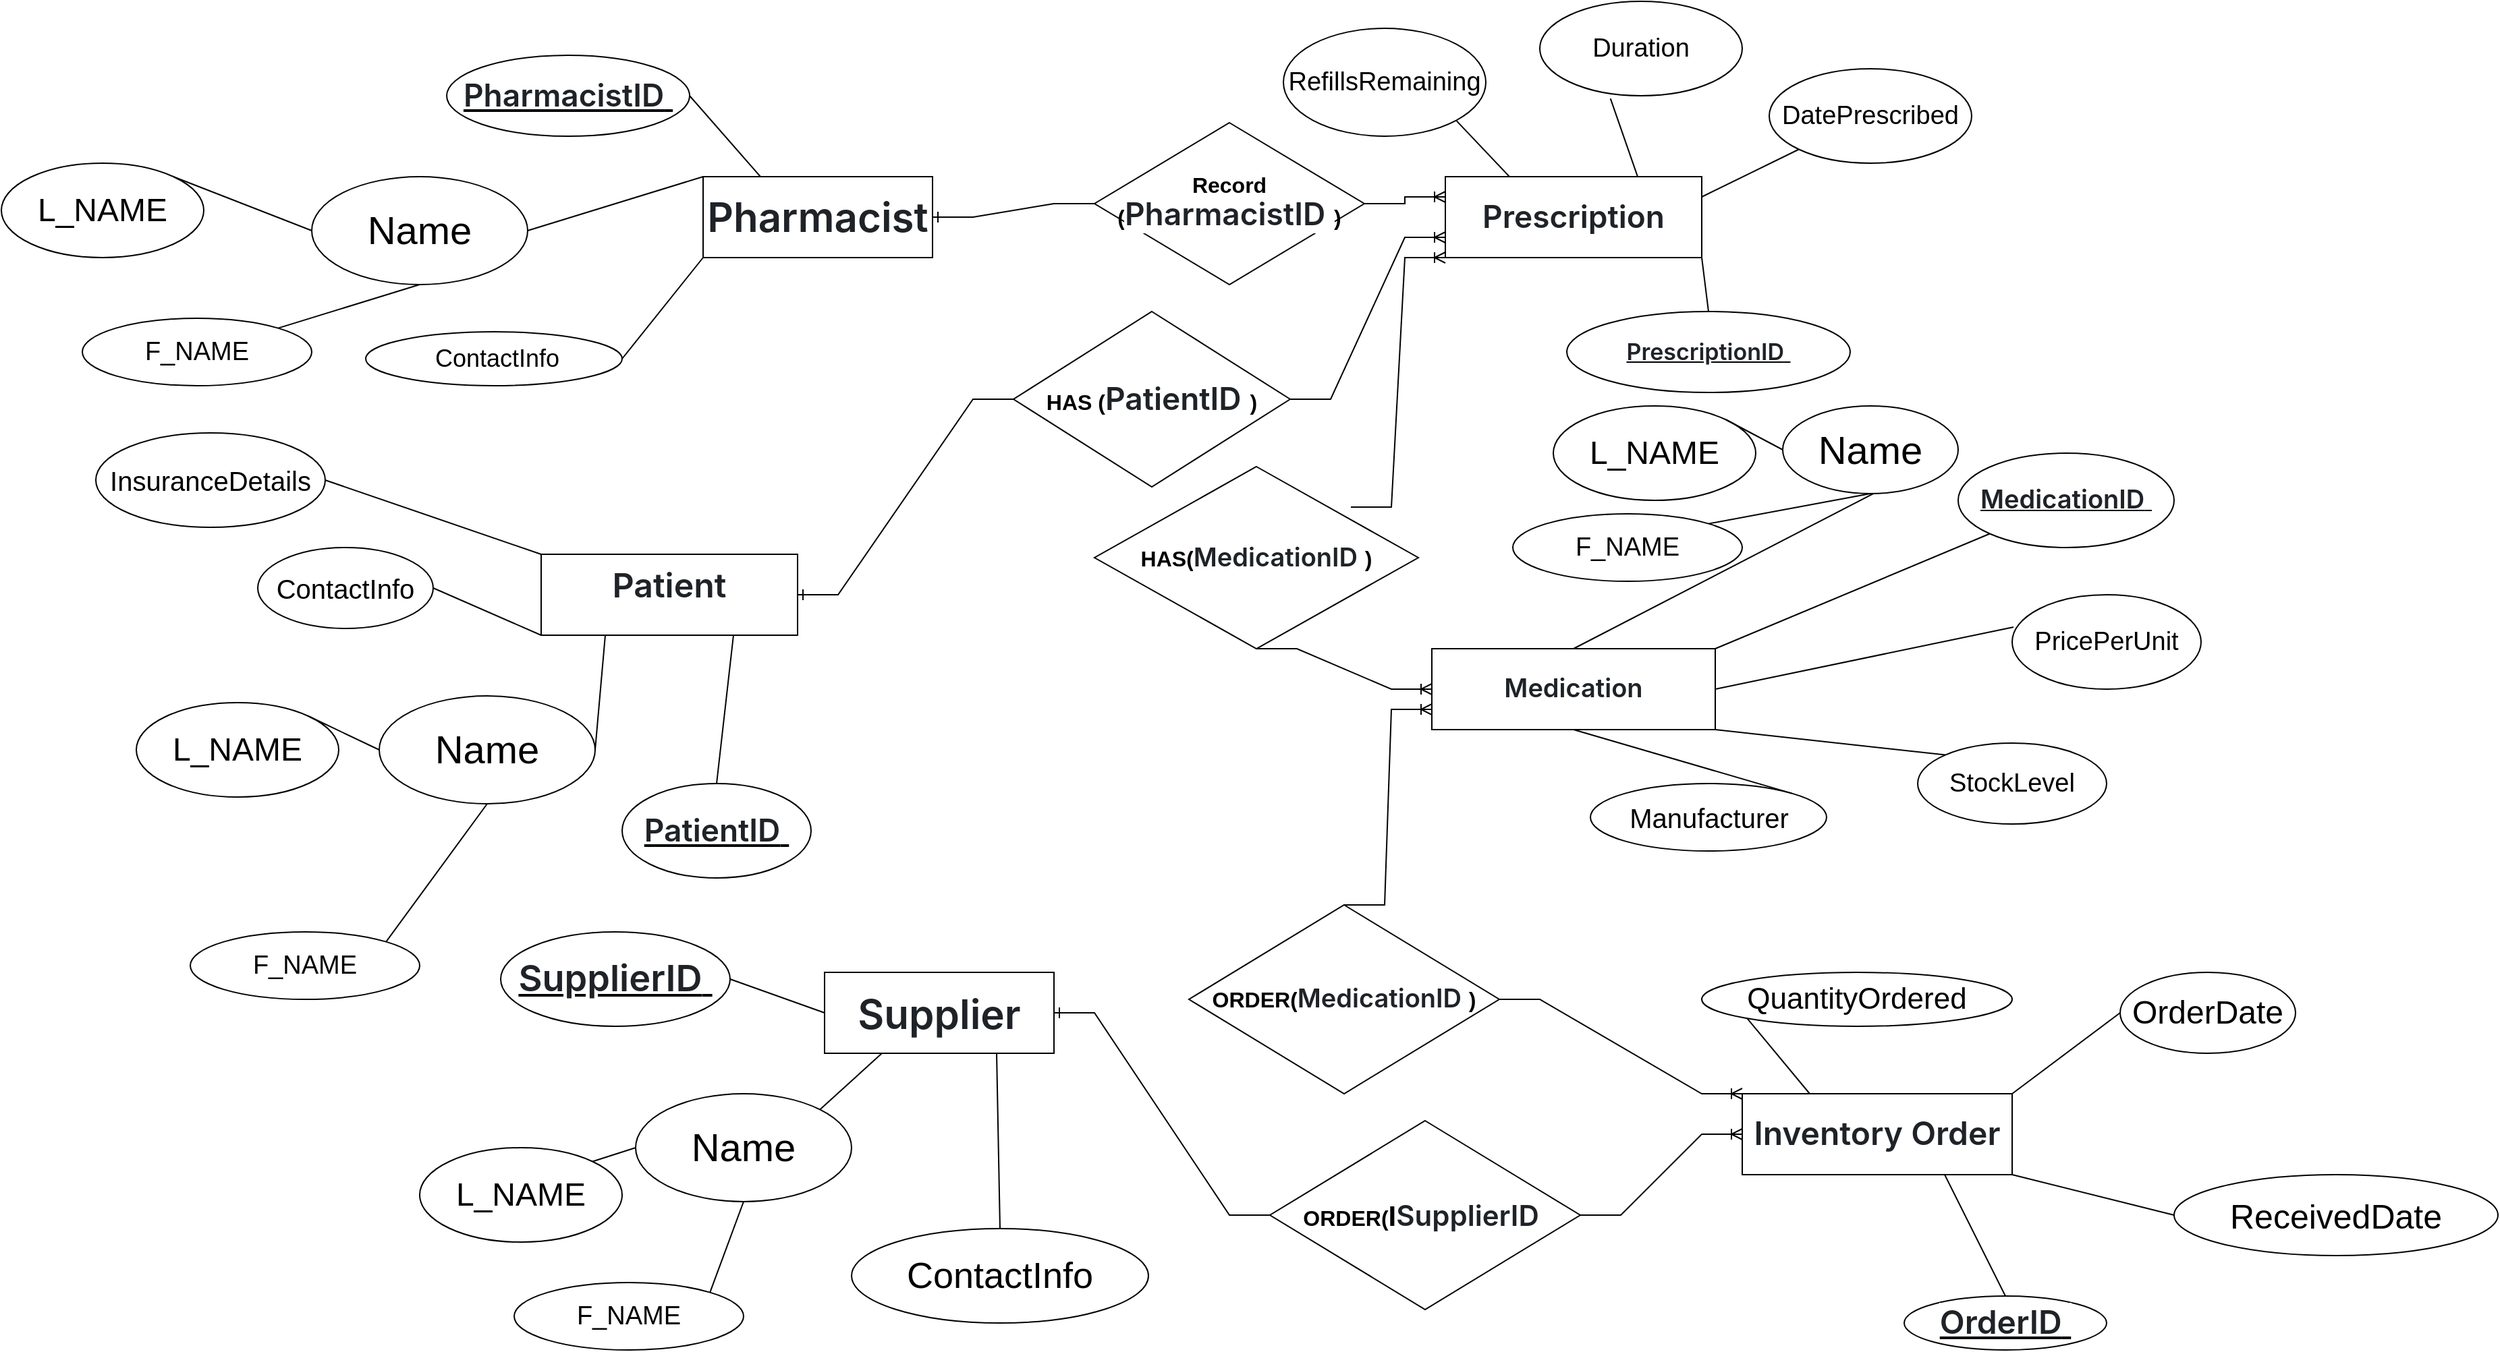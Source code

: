 <mxfile version="24.3.1" type="device">
  <diagram name="Page-1" id="aWn13E6g_DDnTC5fJ1gc">
    <mxGraphModel dx="3259" dy="2260" grid="1" gridSize="10" guides="1" tooltips="1" connect="1" arrows="1" fold="1" page="1" pageScale="1" pageWidth="850" pageHeight="1100" math="0" shadow="0">
      <root>
        <mxCell id="0" />
        <mxCell id="1" parent="0" />
        <mxCell id="E8rKskPZGD8GV1xpa8sR-4" value="&lt;span style=&quot;box-sizing: border-box; font-weight: var(--base-text-weight-semibold, 600); color: rgb(31, 35, 40); font-family: -apple-system, BlinkMacSystemFont, &amp;quot;Segoe UI&amp;quot;, &amp;quot;Noto Sans&amp;quot;, Helvetica, Arial, sans-serif, &amp;quot;Apple Color Emoji&amp;quot;, &amp;quot;Segoe UI Emoji&amp;quot;; font-size: 23px; text-align: left; background-color: rgb(255, 255, 255);&quot;&gt;PharmacistID&lt;/span&gt;&lt;span style=&quot;color: rgb(31, 35, 40); font-family: -apple-system, BlinkMacSystemFont, &amp;quot;Segoe UI&amp;quot;, &amp;quot;Noto Sans&amp;quot;, Helvetica, Arial, sans-serif, &amp;quot;Apple Color Emoji&amp;quot;, &amp;quot;Segoe UI Emoji&amp;quot;; font-size: 23px; text-align: left; background-color: rgb(255, 255, 255);&quot;&gt;&amp;nbsp;&lt;/span&gt;" style="ellipse;whiteSpace=wrap;html=1;align=center;fontStyle=4;fontSize=23;" vertex="1" parent="1">
          <mxGeometry x="-140" y="30" width="180" height="60" as="geometry" />
        </mxCell>
        <mxCell id="E8rKskPZGD8GV1xpa8sR-5" value="&lt;span style=&quot;box-sizing: border-box; font-weight: var(--base-text-weight-semibold, 600); color: rgb(31, 35, 40); font-family: -apple-system, BlinkMacSystemFont, &amp;quot;Segoe UI&amp;quot;, &amp;quot;Noto Sans&amp;quot;, Helvetica, Arial, sans-serif, &amp;quot;Apple Color Emoji&amp;quot;, &amp;quot;Segoe UI Emoji&amp;quot;; text-align: left; background-color: rgb(255, 255, 255); font-size: 30px;&quot;&gt;&lt;font style=&quot;font-size: 30px;&quot;&gt;Pharmacist&lt;/font&gt;&lt;/span&gt;" style="whiteSpace=wrap;html=1;align=center;fontSize=30;" vertex="1" parent="1">
          <mxGeometry x="50" y="120" width="170" height="60" as="geometry" />
        </mxCell>
        <mxCell id="E8rKskPZGD8GV1xpa8sR-7" value=" ContactInfo" style="ellipse;whiteSpace=wrap;align=center;fontSize=18;" vertex="1" parent="1">
          <mxGeometry x="-200" y="235" width="190" height="40" as="geometry" />
        </mxCell>
        <mxCell id="E8rKskPZGD8GV1xpa8sR-8" value="" style="endArrow=none;html=1;rounded=0;exitX=1;exitY=0.5;exitDx=0;exitDy=0;entryX=0;entryY=1;entryDx=0;entryDy=0;" edge="1" parent="1" source="E8rKskPZGD8GV1xpa8sR-7" target="E8rKskPZGD8GV1xpa8sR-5">
          <mxGeometry relative="1" as="geometry">
            <mxPoint x="50" y="280" as="sourcePoint" />
            <mxPoint x="210" y="280" as="targetPoint" />
          </mxGeometry>
        </mxCell>
        <mxCell id="E8rKskPZGD8GV1xpa8sR-9" value="" style="endArrow=none;html=1;rounded=0;exitX=1;exitY=0.5;exitDx=0;exitDy=0;entryX=0;entryY=0;entryDx=0;entryDy=0;" edge="1" parent="1" source="E8rKskPZGD8GV1xpa8sR-65" target="E8rKskPZGD8GV1xpa8sR-5">
          <mxGeometry relative="1" as="geometry">
            <mxPoint x="90" y="160.0" as="sourcePoint" />
            <mxPoint x="210" y="280" as="targetPoint" />
          </mxGeometry>
        </mxCell>
        <mxCell id="E8rKskPZGD8GV1xpa8sR-10" value="" style="endArrow=none;html=1;rounded=0;exitX=1;exitY=0.5;exitDx=0;exitDy=0;entryX=0.25;entryY=0;entryDx=0;entryDy=0;" edge="1" parent="1" source="E8rKskPZGD8GV1xpa8sR-4" target="E8rKskPZGD8GV1xpa8sR-5">
          <mxGeometry relative="1" as="geometry">
            <mxPoint x="50" y="280" as="sourcePoint" />
            <mxPoint x="210" y="280" as="targetPoint" />
          </mxGeometry>
        </mxCell>
        <mxCell id="E8rKskPZGD8GV1xpa8sR-11" value="&lt;p style=&quot;box-sizing: border-box; margin-top: 16px; margin-bottom: 16px; color: rgb(31, 35, 40); font-family: -apple-system, BlinkMacSystemFont, &amp;quot;Segoe UI&amp;quot;, &amp;quot;Noto Sans&amp;quot;, Helvetica, Arial, sans-serif, &amp;quot;Apple Color Emoji&amp;quot;, &amp;quot;Segoe UI Emoji&amp;quot;; text-align: left; background-color: rgb(255, 255, 255);&quot; dir=&quot;auto&quot;&gt;&lt;span style=&quot;box-sizing: border-box; font-weight: var(--base-text-weight-semibold, 600);&quot;&gt;&lt;font style=&quot;font-size: 25px;&quot;&gt;Patient&lt;/font&gt;&lt;/span&gt;&lt;/p&gt;&lt;div&gt;&lt;span style=&quot;box-sizing: border-box; font-weight: var(--base-text-weight-semibold, 600);&quot;&gt;&lt;br&gt;&lt;/span&gt;&lt;/div&gt;&lt;ul style=&quot;box-sizing: border-box; padding-left: 2em; margin-top: 0px; margin-bottom: 0px; color: rgb(31, 35, 40); font-family: -apple-system, BlinkMacSystemFont, &amp;quot;Segoe UI&amp;quot;, &amp;quot;Noto Sans&amp;quot;, Helvetica, Arial, sans-serif, &amp;quot;Apple Color Emoji&amp;quot;, &amp;quot;Segoe UI Emoji&amp;quot;; font-size: 16px; text-align: left; background-color: rgb(255, 255, 255);&quot; dir=&quot;auto&quot;&gt;&lt;/ul&gt;" style="whiteSpace=wrap;html=1;align=center;" vertex="1" parent="1">
          <mxGeometry x="-70" y="400" width="190" height="60" as="geometry" />
        </mxCell>
        <mxCell id="E8rKskPZGD8GV1xpa8sR-12" value="&lt;span style=&quot;box-sizing: border-box; font-weight: var(--base-text-weight-semibold, 600); color: rgb(31, 35, 40); font-family: -apple-system, BlinkMacSystemFont, &amp;quot;Segoe UI&amp;quot;, &amp;quot;Noto Sans&amp;quot;, Helvetica, Arial, sans-serif, &amp;quot;Apple Color Emoji&amp;quot;, &amp;quot;Segoe UI Emoji&amp;quot;; font-size: 23px; text-align: left; background-color: rgb(255, 255, 255);&quot;&gt;PatientID&lt;/span&gt;&lt;span style=&quot;color: rgb(31, 35, 40); font-family: -apple-system, BlinkMacSystemFont, &amp;quot;Segoe UI&amp;quot;, &amp;quot;Noto Sans&amp;quot;, Helvetica, Arial, sans-serif, &amp;quot;Apple Color Emoji&amp;quot;, &amp;quot;Segoe UI Emoji&amp;quot;; font-size: 23px; text-align: left; background-color: rgb(255, 255, 255);&quot;&gt;&amp;nbsp;&lt;/span&gt;" style="ellipse;whiteSpace=wrap;html=1;align=center;fontStyle=4;fontSize=23;" vertex="1" parent="1">
          <mxGeometry x="-10" y="570" width="140" height="70" as="geometry" />
        </mxCell>
        <mxCell id="E8rKskPZGD8GV1xpa8sR-14" value="ContactInfo" style="ellipse;whiteSpace=wrap;align=center;fontSize=20;" vertex="1" parent="1">
          <mxGeometry x="-280" y="395" width="130" height="60" as="geometry" />
        </mxCell>
        <mxCell id="E8rKskPZGD8GV1xpa8sR-15" value="InsuranceDetails" style="ellipse;whiteSpace=wrap;align=center;fontSize=20;" vertex="1" parent="1">
          <mxGeometry x="-400" y="310" width="170" height="70" as="geometry" />
        </mxCell>
        <mxCell id="E8rKskPZGD8GV1xpa8sR-16" value="" style="endArrow=none;html=1;rounded=0;exitX=1;exitY=0.5;exitDx=0;exitDy=0;entryX=0;entryY=0;entryDx=0;entryDy=0;" edge="1" parent="1" source="E8rKskPZGD8GV1xpa8sR-15" target="E8rKskPZGD8GV1xpa8sR-11">
          <mxGeometry relative="1" as="geometry">
            <mxPoint x="160" y="290" as="sourcePoint" />
            <mxPoint x="320" y="290" as="targetPoint" />
          </mxGeometry>
        </mxCell>
        <mxCell id="E8rKskPZGD8GV1xpa8sR-17" value="" style="endArrow=none;html=1;rounded=0;exitX=1;exitY=0.5;exitDx=0;exitDy=0;entryX=0;entryY=1;entryDx=0;entryDy=0;" edge="1" parent="1" source="E8rKskPZGD8GV1xpa8sR-14" target="E8rKskPZGD8GV1xpa8sR-11">
          <mxGeometry relative="1" as="geometry">
            <mxPoint x="50" y="260" as="sourcePoint" />
            <mxPoint x="210" y="260" as="targetPoint" />
          </mxGeometry>
        </mxCell>
        <mxCell id="E8rKskPZGD8GV1xpa8sR-18" value="" style="endArrow=none;html=1;rounded=0;exitX=1;exitY=0.5;exitDx=0;exitDy=0;entryX=0.25;entryY=1;entryDx=0;entryDy=0;" edge="1" parent="1" source="E8rKskPZGD8GV1xpa8sR-60" target="E8rKskPZGD8GV1xpa8sR-11">
          <mxGeometry relative="1" as="geometry">
            <mxPoint x="65.005" y="480.508" as="sourcePoint" />
            <mxPoint x="210" y="260" as="targetPoint" />
          </mxGeometry>
        </mxCell>
        <mxCell id="E8rKskPZGD8GV1xpa8sR-19" value="" style="endArrow=none;html=1;rounded=0;entryX=0.5;entryY=0;entryDx=0;entryDy=0;exitX=0.75;exitY=1;exitDx=0;exitDy=0;" edge="1" parent="1" source="E8rKskPZGD8GV1xpa8sR-11" target="E8rKskPZGD8GV1xpa8sR-12">
          <mxGeometry relative="1" as="geometry">
            <mxPoint x="50" y="260" as="sourcePoint" />
            <mxPoint x="210" y="260" as="targetPoint" />
          </mxGeometry>
        </mxCell>
        <mxCell id="E8rKskPZGD8GV1xpa8sR-20" value="&lt;span style=&quot;box-sizing: border-box; font-weight: var(--base-text-weight-semibold, 600); color: rgb(31, 35, 40); font-family: -apple-system, BlinkMacSystemFont, &amp;quot;Segoe UI&amp;quot;, &amp;quot;Noto Sans&amp;quot;, Helvetica, Arial, sans-serif, &amp;quot;Apple Color Emoji&amp;quot;, &amp;quot;Segoe UI Emoji&amp;quot;; font-size: 23px; text-align: left; background-color: rgb(255, 255, 255);&quot;&gt;Prescription&lt;/span&gt;" style="whiteSpace=wrap;html=1;align=center;" vertex="1" parent="1">
          <mxGeometry x="600" y="120" width="190" height="60" as="geometry" />
        </mxCell>
        <mxCell id="E8rKskPZGD8GV1xpa8sR-21" value="&lt;span style=&quot;box-sizing: border-box; font-weight: var(--base-text-weight-semibold, 600); color: rgb(31, 35, 40); font-family: -apple-system, BlinkMacSystemFont, &amp;quot;Segoe UI&amp;quot;, &amp;quot;Noto Sans&amp;quot;, Helvetica, Arial, sans-serif, &amp;quot;Apple Color Emoji&amp;quot;, &amp;quot;Segoe UI Emoji&amp;quot;; font-size: 17px; text-align: left; background-color: rgb(255, 255, 255);&quot;&gt;PrescriptionID&lt;/span&gt;&lt;span style=&quot;color: rgb(31, 35, 40); font-family: -apple-system, BlinkMacSystemFont, &amp;quot;Segoe UI&amp;quot;, &amp;quot;Noto Sans&amp;quot;, Helvetica, Arial, sans-serif, &amp;quot;Apple Color Emoji&amp;quot;, &amp;quot;Segoe UI Emoji&amp;quot;; font-size: 17px; text-align: left; background-color: rgb(255, 255, 255);&quot;&gt;&amp;nbsp;&lt;/span&gt;" style="ellipse;whiteSpace=wrap;html=1;align=center;fontStyle=4;fontSize=17;" vertex="1" parent="1">
          <mxGeometry x="690" y="220" width="210" height="60" as="geometry" />
        </mxCell>
        <mxCell id="E8rKskPZGD8GV1xpa8sR-22" value="DatePrescribed" style="ellipse;whiteSpace=wrap;align=center;fontSize=19;" vertex="1" parent="1">
          <mxGeometry x="840" y="40" width="150" height="70" as="geometry" />
        </mxCell>
        <mxCell id="E8rKskPZGD8GV1xpa8sR-23" value="RefillsRemaining" style="ellipse;whiteSpace=wrap;align=center;fontSize=19;" vertex="1" parent="1">
          <mxGeometry x="480" y="10" width="150" height="80" as="geometry" />
        </mxCell>
        <mxCell id="E8rKskPZGD8GV1xpa8sR-24" value="Duration" style="ellipse;whiteSpace=wrap;align=center;fontSize=19;" vertex="1" parent="1">
          <mxGeometry x="670" y="-10" width="150" height="70" as="geometry" />
        </mxCell>
        <mxCell id="E8rKskPZGD8GV1xpa8sR-25" value="" style="endArrow=none;html=1;rounded=0;exitX=1;exitY=1;exitDx=0;exitDy=0;entryX=0.25;entryY=0;entryDx=0;entryDy=0;" edge="1" parent="1" source="E8rKskPZGD8GV1xpa8sR-23" target="E8rKskPZGD8GV1xpa8sR-20">
          <mxGeometry relative="1" as="geometry">
            <mxPoint x="480" y="230" as="sourcePoint" />
            <mxPoint x="608" y="120" as="targetPoint" />
          </mxGeometry>
        </mxCell>
        <mxCell id="E8rKskPZGD8GV1xpa8sR-26" value="" style="endArrow=none;html=1;rounded=0;exitX=0.349;exitY=1.029;exitDx=0;exitDy=0;exitPerimeter=0;entryX=0.75;entryY=0;entryDx=0;entryDy=0;" edge="1" parent="1" source="E8rKskPZGD8GV1xpa8sR-24" target="E8rKskPZGD8GV1xpa8sR-20">
          <mxGeometry relative="1" as="geometry">
            <mxPoint x="500" y="200" as="sourcePoint" />
            <mxPoint x="660" y="200" as="targetPoint" />
          </mxGeometry>
        </mxCell>
        <mxCell id="E8rKskPZGD8GV1xpa8sR-27" value="" style="endArrow=none;html=1;rounded=0;entryX=0;entryY=1;entryDx=0;entryDy=0;exitX=1;exitY=0.25;exitDx=0;exitDy=0;" edge="1" parent="1" source="E8rKskPZGD8GV1xpa8sR-20" target="E8rKskPZGD8GV1xpa8sR-22">
          <mxGeometry relative="1" as="geometry">
            <mxPoint x="500" y="200" as="sourcePoint" />
            <mxPoint x="660" y="200" as="targetPoint" />
          </mxGeometry>
        </mxCell>
        <mxCell id="E8rKskPZGD8GV1xpa8sR-28" value="" style="endArrow=none;html=1;rounded=0;entryX=0.5;entryY=0;entryDx=0;entryDy=0;exitX=1;exitY=1;exitDx=0;exitDy=0;" edge="1" parent="1" source="E8rKskPZGD8GV1xpa8sR-20" target="E8rKskPZGD8GV1xpa8sR-21">
          <mxGeometry relative="1" as="geometry">
            <mxPoint x="500" y="200" as="sourcePoint" />
            <mxPoint x="660" y="200" as="targetPoint" />
          </mxGeometry>
        </mxCell>
        <mxCell id="E8rKskPZGD8GV1xpa8sR-29" value="&lt;p style=&quot;box-sizing: border-box; margin-top: 16px; margin-bottom: 16px; color: rgb(31, 35, 40); font-family: -apple-system, BlinkMacSystemFont, &amp;quot;Segoe UI&amp;quot;, &amp;quot;Noto Sans&amp;quot;, Helvetica, Arial, sans-serif, &amp;quot;Apple Color Emoji&amp;quot;, &amp;quot;Segoe UI Emoji&amp;quot;; text-align: left; background-color: rgb(255, 255, 255);&quot; dir=&quot;auto&quot;&gt;&lt;span style=&quot;box-sizing: border-box; font-weight: var(--base-text-weight-semibold, 600);&quot;&gt;&lt;font style=&quot;font-size: 19px;&quot;&gt;Medication&lt;/font&gt;&lt;/span&gt;&lt;/p&gt;&lt;ul style=&quot;box-sizing: border-box; padding-left: 2em; margin-top: 0px; margin-bottom: 0px; color: rgb(31, 35, 40); font-family: -apple-system, BlinkMacSystemFont, &amp;quot;Segoe UI&amp;quot;, &amp;quot;Noto Sans&amp;quot;, Helvetica, Arial, sans-serif, &amp;quot;Apple Color Emoji&amp;quot;, &amp;quot;Segoe UI Emoji&amp;quot;; font-size: 16px; text-align: left; background-color: rgb(255, 255, 255);&quot; dir=&quot;auto&quot;&gt;&lt;/ul&gt;" style="whiteSpace=wrap;html=1;align=center;" vertex="1" parent="1">
          <mxGeometry x="590" y="470" width="210" height="60" as="geometry" />
        </mxCell>
        <mxCell id="E8rKskPZGD8GV1xpa8sR-30" value="&lt;span style=&quot;box-sizing: border-box; font-weight: var(--base-text-weight-semibold, 600); color: rgb(31, 35, 40); font-family: -apple-system, BlinkMacSystemFont, &amp;quot;Segoe UI&amp;quot;, &amp;quot;Noto Sans&amp;quot;, Helvetica, Arial, sans-serif, &amp;quot;Apple Color Emoji&amp;quot;, &amp;quot;Segoe UI Emoji&amp;quot;; font-size: 19px; text-align: left; background-color: rgb(255, 255, 255);&quot;&gt;MedicationID&lt;/span&gt;&lt;span style=&quot;color: rgb(31, 35, 40); font-family: -apple-system, BlinkMacSystemFont, &amp;quot;Segoe UI&amp;quot;, &amp;quot;Noto Sans&amp;quot;, Helvetica, Arial, sans-serif, &amp;quot;Apple Color Emoji&amp;quot;, &amp;quot;Segoe UI Emoji&amp;quot;; font-size: 19px; text-align: left; background-color: rgb(255, 255, 255);&quot;&gt;&amp;nbsp;&lt;/span&gt;" style="ellipse;whiteSpace=wrap;html=1;align=center;fontStyle=4;fontSize=19;" vertex="1" parent="1">
          <mxGeometry x="980" y="325" width="160" height="70" as="geometry" />
        </mxCell>
        <mxCell id="E8rKskPZGD8GV1xpa8sR-31" value="StockLevel" style="ellipse;whiteSpace=wrap;align=center;fontSize=19;" vertex="1" parent="1">
          <mxGeometry x="950" y="540" width="140" height="60" as="geometry" />
        </mxCell>
        <mxCell id="E8rKskPZGD8GV1xpa8sR-32" value="PricePerUnit" style="ellipse;whiteSpace=wrap;align=center;fontSize=19;" vertex="1" parent="1">
          <mxGeometry x="1020" y="430" width="140" height="70" as="geometry" />
        </mxCell>
        <mxCell id="E8rKskPZGD8GV1xpa8sR-33" value="Manufacturer" style="ellipse;whiteSpace=wrap;align=center;fontSize=20;" vertex="1" parent="1">
          <mxGeometry x="707.5" y="570" width="175" height="50" as="geometry" />
        </mxCell>
        <mxCell id="E8rKskPZGD8GV1xpa8sR-35" value="" style="endArrow=none;html=1;rounded=0;entryX=1;entryY=0.5;entryDx=0;entryDy=0;exitX=0.5;exitY=0;exitDx=0;exitDy=0;" edge="1" parent="1" source="E8rKskPZGD8GV1xpa8sR-29" target="E8rKskPZGD8GV1xpa8sR-70">
          <mxGeometry relative="1" as="geometry">
            <mxPoint x="650" y="400" as="sourcePoint" />
            <mxPoint x="870" y="380" as="targetPoint" />
          </mxGeometry>
        </mxCell>
        <mxCell id="E8rKskPZGD8GV1xpa8sR-36" value="" style="endArrow=none;html=1;rounded=0;entryX=0;entryY=1;entryDx=0;entryDy=0;exitX=1;exitY=0;exitDx=0;exitDy=0;" edge="1" parent="1" source="E8rKskPZGD8GV1xpa8sR-29" target="E8rKskPZGD8GV1xpa8sR-30">
          <mxGeometry relative="1" as="geometry">
            <mxPoint x="850" y="200" as="sourcePoint" />
            <mxPoint x="1010" y="200" as="targetPoint" />
          </mxGeometry>
        </mxCell>
        <mxCell id="E8rKskPZGD8GV1xpa8sR-37" value="" style="endArrow=none;html=1;rounded=0;entryX=0.007;entryY=0.343;entryDx=0;entryDy=0;entryPerimeter=0;exitX=1;exitY=0.5;exitDx=0;exitDy=0;" edge="1" parent="1" source="E8rKskPZGD8GV1xpa8sR-29" target="E8rKskPZGD8GV1xpa8sR-32">
          <mxGeometry relative="1" as="geometry">
            <mxPoint x="850" y="200" as="sourcePoint" />
            <mxPoint x="1010" y="200" as="targetPoint" />
          </mxGeometry>
        </mxCell>
        <mxCell id="E8rKskPZGD8GV1xpa8sR-38" value="" style="endArrow=none;html=1;rounded=0;entryX=0;entryY=0;entryDx=0;entryDy=0;exitX=1;exitY=1;exitDx=0;exitDy=0;" edge="1" parent="1" source="E8rKskPZGD8GV1xpa8sR-29" target="E8rKskPZGD8GV1xpa8sR-31">
          <mxGeometry relative="1" as="geometry">
            <mxPoint x="950" y="500" as="sourcePoint" />
            <mxPoint x="1010" y="200" as="targetPoint" />
          </mxGeometry>
        </mxCell>
        <mxCell id="E8rKskPZGD8GV1xpa8sR-39" value="" style="endArrow=none;html=1;rounded=0;entryX=1;entryY=0;entryDx=0;entryDy=0;exitX=0.5;exitY=1;exitDx=0;exitDy=0;" edge="1" parent="1" source="E8rKskPZGD8GV1xpa8sR-29" target="E8rKskPZGD8GV1xpa8sR-33">
          <mxGeometry relative="1" as="geometry">
            <mxPoint x="850" y="200" as="sourcePoint" />
            <mxPoint x="1010" y="200" as="targetPoint" />
          </mxGeometry>
        </mxCell>
        <mxCell id="E8rKskPZGD8GV1xpa8sR-40" value="&lt;span style=&quot;box-sizing: border-box; font-weight: var(--base-text-weight-semibold, 600); color: rgb(31, 35, 40); font-family: -apple-system, BlinkMacSystemFont, &amp;quot;Segoe UI&amp;quot;, &amp;quot;Noto Sans&amp;quot;, Helvetica, Arial, sans-serif, &amp;quot;Apple Color Emoji&amp;quot;, &amp;quot;Segoe UI Emoji&amp;quot;; font-size: 30px; text-align: left; background-color: rgb(255, 255, 255);&quot;&gt;Supplier&lt;/span&gt;" style="whiteSpace=wrap;html=1;align=center;" vertex="1" parent="1">
          <mxGeometry x="140" y="710" width="170" height="60" as="geometry" />
        </mxCell>
        <mxCell id="E8rKskPZGD8GV1xpa8sR-41" value="&lt;span style=&quot;box-sizing: border-box; font-weight: var(--base-text-weight-semibold, 600); color: rgb(31, 35, 40); font-family: -apple-system, BlinkMacSystemFont, &amp;quot;Segoe UI&amp;quot;, &amp;quot;Noto Sans&amp;quot;, Helvetica, Arial, sans-serif, &amp;quot;Apple Color Emoji&amp;quot;, &amp;quot;Segoe UI Emoji&amp;quot;; font-size: 27px; text-align: left; background-color: rgb(255, 255, 255);&quot;&gt;SupplierID&lt;/span&gt;&lt;span style=&quot;color: rgb(31, 35, 40); font-family: -apple-system, BlinkMacSystemFont, &amp;quot;Segoe UI&amp;quot;, &amp;quot;Noto Sans&amp;quot;, Helvetica, Arial, sans-serif, &amp;quot;Apple Color Emoji&amp;quot;, &amp;quot;Segoe UI Emoji&amp;quot;; font-size: 27px; text-align: left; background-color: rgb(255, 255, 255);&quot;&gt;&amp;nbsp;&lt;/span&gt;" style="ellipse;whiteSpace=wrap;html=1;align=center;fontStyle=4;fontSize=27;" vertex="1" parent="1">
          <mxGeometry x="-100" y="680" width="170" height="70" as="geometry" />
        </mxCell>
        <mxCell id="E8rKskPZGD8GV1xpa8sR-42" value="Name" style="ellipse;whiteSpace=wrap;align=center;fontSize=29;" vertex="1" parent="1">
          <mxGeometry y="800" width="160" height="80" as="geometry" />
        </mxCell>
        <mxCell id="E8rKskPZGD8GV1xpa8sR-43" value="ContactInfo" style="ellipse;whiteSpace=wrap;align=center;fontSize=27;" vertex="1" parent="1">
          <mxGeometry x="160" y="900" width="220" height="70" as="geometry" />
        </mxCell>
        <mxCell id="E8rKskPZGD8GV1xpa8sR-44" value="" style="endArrow=none;html=1;rounded=0;exitX=1;exitY=0;exitDx=0;exitDy=0;entryX=0.25;entryY=1;entryDx=0;entryDy=0;" edge="1" parent="1" source="E8rKskPZGD8GV1xpa8sR-42" target="E8rKskPZGD8GV1xpa8sR-40">
          <mxGeometry relative="1" as="geometry">
            <mxPoint x="260" y="600" as="sourcePoint" />
            <mxPoint x="180" y="790" as="targetPoint" />
          </mxGeometry>
        </mxCell>
        <mxCell id="E8rKskPZGD8GV1xpa8sR-45" value="" style="endArrow=none;html=1;rounded=0;exitX=1;exitY=0.5;exitDx=0;exitDy=0;entryX=0;entryY=0.5;entryDx=0;entryDy=0;" edge="1" parent="1" source="E8rKskPZGD8GV1xpa8sR-41" target="E8rKskPZGD8GV1xpa8sR-40">
          <mxGeometry relative="1" as="geometry">
            <mxPoint x="460" y="510" as="sourcePoint" />
            <mxPoint x="620" y="510" as="targetPoint" />
          </mxGeometry>
        </mxCell>
        <mxCell id="E8rKskPZGD8GV1xpa8sR-46" value="" style="endArrow=none;html=1;rounded=0;exitX=0.5;exitY=0;exitDx=0;exitDy=0;entryX=0.75;entryY=1;entryDx=0;entryDy=0;" edge="1" parent="1" source="E8rKskPZGD8GV1xpa8sR-43" target="E8rKskPZGD8GV1xpa8sR-40">
          <mxGeometry relative="1" as="geometry">
            <mxPoint x="430" y="690" as="sourcePoint" />
            <mxPoint x="590" y="690" as="targetPoint" />
            <Array as="points" />
          </mxGeometry>
        </mxCell>
        <mxCell id="E8rKskPZGD8GV1xpa8sR-47" value="&lt;p style=&quot;box-sizing: border-box; margin-top: 16px; margin-bottom: 16px; color: rgb(31, 35, 40); font-family: -apple-system, BlinkMacSystemFont, &amp;quot;Segoe UI&amp;quot;, &amp;quot;Noto Sans&amp;quot;, Helvetica, Arial, sans-serif, &amp;quot;Apple Color Emoji&amp;quot;, &amp;quot;Segoe UI Emoji&amp;quot;; font-size: 16px; text-align: left; background-color: rgb(255, 255, 255);&quot; dir=&quot;auto&quot;&gt;&lt;span style=&quot;box-sizing: border-box; font-weight: var(--base-text-weight-semibold, 600); font-size: 24px;&quot;&gt;Inventory Order&lt;/span&gt;&lt;/p&gt;&lt;ul style=&quot;box-sizing: border-box; padding-left: 2em; margin-top: 0px; margin-bottom: 0px; color: rgb(31, 35, 40); font-family: -apple-system, BlinkMacSystemFont, &amp;quot;Segoe UI&amp;quot;, &amp;quot;Noto Sans&amp;quot;, Helvetica, Arial, sans-serif, &amp;quot;Apple Color Emoji&amp;quot;, &amp;quot;Segoe UI Emoji&amp;quot;; font-size: 16px; text-align: left; background-color: rgb(255, 255, 255);&quot; dir=&quot;auto&quot;&gt;&lt;/ul&gt;" style="whiteSpace=wrap;html=1;align=center;" vertex="1" parent="1">
          <mxGeometry x="820" y="800" width="200" height="60" as="geometry" />
        </mxCell>
        <mxCell id="E8rKskPZGD8GV1xpa8sR-48" value="&lt;span style=&quot;box-sizing: border-box; font-weight: var(--base-text-weight-semibold, 600); color: rgb(31, 35, 40); font-family: -apple-system, BlinkMacSystemFont, &amp;quot;Segoe UI&amp;quot;, &amp;quot;Noto Sans&amp;quot;, Helvetica, Arial, sans-serif, &amp;quot;Apple Color Emoji&amp;quot;, &amp;quot;Segoe UI Emoji&amp;quot;; font-size: 24px; text-align: left; background-color: rgb(255, 255, 255);&quot;&gt;OrderID&lt;/span&gt;&lt;span style=&quot;color: rgb(31, 35, 40); font-family: -apple-system, BlinkMacSystemFont, &amp;quot;Segoe UI&amp;quot;, &amp;quot;Noto Sans&amp;quot;, Helvetica, Arial, sans-serif, &amp;quot;Apple Color Emoji&amp;quot;, &amp;quot;Segoe UI Emoji&amp;quot;; font-size: 24px; text-align: left; background-color: rgb(255, 255, 255);&quot;&gt;&amp;nbsp;&lt;/span&gt;" style="ellipse;whiteSpace=wrap;html=1;align=center;fontStyle=4;fontSize=24;" vertex="1" parent="1">
          <mxGeometry x="940" y="950" width="150" height="40" as="geometry" />
        </mxCell>
        <mxCell id="E8rKskPZGD8GV1xpa8sR-49" value="ReceivedDate" style="ellipse;whiteSpace=wrap;align=center;fontSize=25;" vertex="1" parent="1">
          <mxGeometry x="1140" y="860" width="240" height="60" as="geometry" />
        </mxCell>
        <mxCell id="E8rKskPZGD8GV1xpa8sR-50" value="OrderDate" style="ellipse;whiteSpace=wrap;align=center;fontSize=24;" vertex="1" parent="1">
          <mxGeometry x="1100" y="710" width="130" height="60" as="geometry" />
        </mxCell>
        <mxCell id="E8rKskPZGD8GV1xpa8sR-51" value="QuantityOrdered" style="ellipse;whiteSpace=wrap;align=center;fontSize=22;" vertex="1" parent="1">
          <mxGeometry x="790" y="710" width="230" height="40" as="geometry" />
        </mxCell>
        <mxCell id="E8rKskPZGD8GV1xpa8sR-52" value="" style="endArrow=none;html=1;rounded=0;entryX=0.25;entryY=0;entryDx=0;entryDy=0;exitX=0;exitY=1;exitDx=0;exitDy=0;" edge="1" parent="1" source="E8rKskPZGD8GV1xpa8sR-51" target="E8rKskPZGD8GV1xpa8sR-47">
          <mxGeometry relative="1" as="geometry">
            <mxPoint x="690" y="690" as="sourcePoint" />
            <mxPoint x="850" y="690" as="targetPoint" />
          </mxGeometry>
        </mxCell>
        <mxCell id="E8rKskPZGD8GV1xpa8sR-53" value="" style="endArrow=none;html=1;rounded=0;entryX=1;entryY=0;entryDx=0;entryDy=0;exitX=0;exitY=0.5;exitDx=0;exitDy=0;" edge="1" parent="1" source="E8rKskPZGD8GV1xpa8sR-50" target="E8rKskPZGD8GV1xpa8sR-47">
          <mxGeometry relative="1" as="geometry">
            <mxPoint x="450" y="430" as="sourcePoint" />
            <mxPoint x="610" y="430" as="targetPoint" />
          </mxGeometry>
        </mxCell>
        <mxCell id="E8rKskPZGD8GV1xpa8sR-54" value="" style="endArrow=none;html=1;rounded=0;entryX=0;entryY=0.5;entryDx=0;entryDy=0;exitX=1;exitY=1;exitDx=0;exitDy=0;" edge="1" parent="1" source="E8rKskPZGD8GV1xpa8sR-47" target="E8rKskPZGD8GV1xpa8sR-49">
          <mxGeometry relative="1" as="geometry">
            <mxPoint x="450" y="430" as="sourcePoint" />
            <mxPoint x="610" y="430" as="targetPoint" />
          </mxGeometry>
        </mxCell>
        <mxCell id="E8rKskPZGD8GV1xpa8sR-55" value="" style="endArrow=none;html=1;rounded=0;exitX=0.5;exitY=0;exitDx=0;exitDy=0;entryX=0.75;entryY=1;entryDx=0;entryDy=0;" edge="1" parent="1" source="E8rKskPZGD8GV1xpa8sR-48" target="E8rKskPZGD8GV1xpa8sR-47">
          <mxGeometry relative="1" as="geometry">
            <mxPoint x="450" y="430" as="sourcePoint" />
            <mxPoint x="940" y="900" as="targetPoint" />
          </mxGeometry>
        </mxCell>
        <mxCell id="E8rKskPZGD8GV1xpa8sR-56" value="L_NAME" style="ellipse;whiteSpace=wrap;html=1;align=center;fontSize=24;" vertex="1" parent="1">
          <mxGeometry x="-160" y="840" width="150" height="70" as="geometry" />
        </mxCell>
        <mxCell id="E8rKskPZGD8GV1xpa8sR-57" value="F_NAME" style="ellipse;whiteSpace=wrap;html=1;align=center;fontSize=19;" vertex="1" parent="1">
          <mxGeometry x="-90" y="940" width="170" height="50" as="geometry" />
        </mxCell>
        <mxCell id="E8rKskPZGD8GV1xpa8sR-58" value="" style="endArrow=none;html=1;rounded=0;entryX=0;entryY=0.5;entryDx=0;entryDy=0;exitX=1;exitY=0;exitDx=0;exitDy=0;" edge="1" parent="1" source="E8rKskPZGD8GV1xpa8sR-56" target="E8rKskPZGD8GV1xpa8sR-42">
          <mxGeometry relative="1" as="geometry">
            <mxPoint x="-80" y="740" as="sourcePoint" />
            <mxPoint x="80" y="740" as="targetPoint" />
          </mxGeometry>
        </mxCell>
        <mxCell id="E8rKskPZGD8GV1xpa8sR-59" value="" style="endArrow=none;html=1;rounded=0;exitX=0.5;exitY=1;exitDx=0;exitDy=0;entryX=1;entryY=0;entryDx=0;entryDy=0;" edge="1" parent="1" source="E8rKskPZGD8GV1xpa8sR-42" target="E8rKskPZGD8GV1xpa8sR-57">
          <mxGeometry relative="1" as="geometry">
            <mxPoint x="170" y="810" as="sourcePoint" />
            <mxPoint x="330" y="810" as="targetPoint" />
          </mxGeometry>
        </mxCell>
        <mxCell id="E8rKskPZGD8GV1xpa8sR-60" value="Name" style="ellipse;whiteSpace=wrap;align=center;fontSize=29;" vertex="1" parent="1">
          <mxGeometry x="-190" y="505" width="160" height="80" as="geometry" />
        </mxCell>
        <mxCell id="E8rKskPZGD8GV1xpa8sR-61" value="L_NAME" style="ellipse;whiteSpace=wrap;html=1;align=center;fontSize=24;" vertex="1" parent="1">
          <mxGeometry x="-370" y="510" width="150" height="70" as="geometry" />
        </mxCell>
        <mxCell id="E8rKskPZGD8GV1xpa8sR-62" value="F_NAME" style="ellipse;whiteSpace=wrap;html=1;align=center;fontSize=19;" vertex="1" parent="1">
          <mxGeometry x="-330" y="680" width="170" height="50" as="geometry" />
        </mxCell>
        <mxCell id="E8rKskPZGD8GV1xpa8sR-63" value="" style="endArrow=none;html=1;rounded=0;entryX=0;entryY=0.5;entryDx=0;entryDy=0;exitX=1;exitY=0;exitDx=0;exitDy=0;" edge="1" parent="1" source="E8rKskPZGD8GV1xpa8sR-61" target="E8rKskPZGD8GV1xpa8sR-60">
          <mxGeometry relative="1" as="geometry">
            <mxPoint x="-290" y="410" as="sourcePoint" />
            <mxPoint x="-130" y="410" as="targetPoint" />
          </mxGeometry>
        </mxCell>
        <mxCell id="E8rKskPZGD8GV1xpa8sR-64" value="" style="endArrow=none;html=1;rounded=0;exitX=0.5;exitY=1;exitDx=0;exitDy=0;entryX=1;entryY=0;entryDx=0;entryDy=0;" edge="1" parent="1" source="E8rKskPZGD8GV1xpa8sR-60" target="E8rKskPZGD8GV1xpa8sR-62">
          <mxGeometry relative="1" as="geometry">
            <mxPoint x="-40" y="480" as="sourcePoint" />
            <mxPoint x="120" y="480" as="targetPoint" />
          </mxGeometry>
        </mxCell>
        <mxCell id="E8rKskPZGD8GV1xpa8sR-65" value="Name" style="ellipse;whiteSpace=wrap;align=center;fontSize=29;" vertex="1" parent="1">
          <mxGeometry x="-240" y="120" width="160" height="80" as="geometry" />
        </mxCell>
        <mxCell id="E8rKskPZGD8GV1xpa8sR-66" value="L_NAME" style="ellipse;whiteSpace=wrap;html=1;align=center;fontSize=24;" vertex="1" parent="1">
          <mxGeometry x="-470" y="110" width="150" height="70" as="geometry" />
        </mxCell>
        <mxCell id="E8rKskPZGD8GV1xpa8sR-67" value="F_NAME" style="ellipse;whiteSpace=wrap;html=1;align=center;fontSize=19;" vertex="1" parent="1">
          <mxGeometry x="-410" y="225" width="170" height="50" as="geometry" />
        </mxCell>
        <mxCell id="E8rKskPZGD8GV1xpa8sR-68" value="" style="endArrow=none;html=1;rounded=0;entryX=0;entryY=0.5;entryDx=0;entryDy=0;exitX=1;exitY=0;exitDx=0;exitDy=0;" edge="1" parent="1" source="E8rKskPZGD8GV1xpa8sR-66" target="E8rKskPZGD8GV1xpa8sR-65">
          <mxGeometry relative="1" as="geometry">
            <mxPoint x="-320" y="60" as="sourcePoint" />
            <mxPoint x="-160" y="60" as="targetPoint" />
          </mxGeometry>
        </mxCell>
        <mxCell id="E8rKskPZGD8GV1xpa8sR-69" value="" style="endArrow=none;html=1;rounded=0;exitX=0.5;exitY=1;exitDx=0;exitDy=0;entryX=1;entryY=0;entryDx=0;entryDy=0;" edge="1" parent="1" source="E8rKskPZGD8GV1xpa8sR-65" target="E8rKskPZGD8GV1xpa8sR-67">
          <mxGeometry relative="1" as="geometry">
            <mxPoint x="-70" y="130" as="sourcePoint" />
            <mxPoint x="90" y="130" as="targetPoint" />
          </mxGeometry>
        </mxCell>
        <mxCell id="E8rKskPZGD8GV1xpa8sR-70" value="Name" style="ellipse;whiteSpace=wrap;align=center;fontSize=29;" vertex="1" parent="1">
          <mxGeometry x="850" y="290" width="130" height="65" as="geometry" />
        </mxCell>
        <mxCell id="E8rKskPZGD8GV1xpa8sR-71" value="L_NAME" style="ellipse;whiteSpace=wrap;html=1;align=center;fontSize=24;" vertex="1" parent="1">
          <mxGeometry x="680" y="290" width="150" height="70" as="geometry" />
        </mxCell>
        <mxCell id="E8rKskPZGD8GV1xpa8sR-72" value="F_NAME" style="ellipse;whiteSpace=wrap;html=1;align=center;fontSize=19;" vertex="1" parent="1">
          <mxGeometry x="650" y="370" width="170" height="50" as="geometry" />
        </mxCell>
        <mxCell id="E8rKskPZGD8GV1xpa8sR-73" value="" style="endArrow=none;html=1;rounded=0;entryX=0;entryY=0.5;entryDx=0;entryDy=0;exitX=1;exitY=0;exitDx=0;exitDy=0;" edge="1" parent="1" source="E8rKskPZGD8GV1xpa8sR-71" target="E8rKskPZGD8GV1xpa8sR-70">
          <mxGeometry relative="1" as="geometry">
            <mxPoint x="540" y="240" as="sourcePoint" />
            <mxPoint x="700" y="240" as="targetPoint" />
          </mxGeometry>
        </mxCell>
        <mxCell id="E8rKskPZGD8GV1xpa8sR-74" value="" style="endArrow=none;html=1;rounded=0;exitX=0.5;exitY=1;exitDx=0;exitDy=0;entryX=1;entryY=0;entryDx=0;entryDy=0;" edge="1" parent="1" source="E8rKskPZGD8GV1xpa8sR-70" target="E8rKskPZGD8GV1xpa8sR-72">
          <mxGeometry relative="1" as="geometry">
            <mxPoint x="790" y="310" as="sourcePoint" />
            <mxPoint x="950" y="310" as="targetPoint" />
          </mxGeometry>
        </mxCell>
        <mxCell id="E8rKskPZGD8GV1xpa8sR-80" value="" style="edgeStyle=entityRelationEdgeStyle;fontSize=22;html=1;endArrow=ERoneToMany;rounded=0;exitX=1;exitY=0.5;exitDx=0;exitDy=0;entryX=0;entryY=0.75;entryDx=0;entryDy=0;" edge="1" parent="1" source="E8rKskPZGD8GV1xpa8sR-82" target="E8rKskPZGD8GV1xpa8sR-20">
          <mxGeometry width="100" height="100" relative="1" as="geometry">
            <mxPoint x="400" y="560" as="sourcePoint" />
            <mxPoint x="560" y="170" as="targetPoint" />
            <Array as="points">
              <mxPoint x="430" y="300" />
            </Array>
          </mxGeometry>
        </mxCell>
        <mxCell id="E8rKskPZGD8GV1xpa8sR-82" value="&lt;b&gt;&lt;span style=&quot;font-size:12.0pt;line-height:107%;&lt;br/&gt;font-family:&amp;quot;Aptos&amp;quot;,sans-serif;mso-ascii-theme-font:minor-latin;mso-fareast-font-family:&lt;br/&gt;Aptos;mso-fareast-theme-font:minor-latin;mso-hansi-theme-font:minor-latin;&lt;br/&gt;mso-bidi-font-family:Arial;mso-bidi-theme-font:minor-bidi;mso-ansi-language:&lt;br/&gt;EN-US;mso-fareast-language:EN-US;mso-bidi-language:AR-SA&quot;&gt;HAS (&lt;/span&gt;&lt;/b&gt;&lt;span style=&quot;font-size: 23px; box-sizing: border-box; font-weight: var(--base-text-weight-semibold, 600); color: rgb(31, 35, 40); font-family: -apple-system, BlinkMacSystemFont, &amp;quot;Segoe UI&amp;quot;, &amp;quot;Noto Sans&amp;quot;, Helvetica, Arial, sans-serif, &amp;quot;Apple Color Emoji&amp;quot;, &amp;quot;Segoe UI Emoji&amp;quot;; text-align: left; background-color: rgb(255, 255, 255);&quot;&gt;PatientID&lt;/span&gt;&lt;span style=&quot;font-size: 23px; color: rgb(31, 35, 40); font-family: -apple-system, BlinkMacSystemFont, &amp;quot;Segoe UI&amp;quot;, &amp;quot;Noto Sans&amp;quot;, Helvetica, Arial, sans-serif, &amp;quot;Apple Color Emoji&amp;quot;, &amp;quot;Segoe UI Emoji&amp;quot;; text-align: left; background-color: rgb(255, 255, 255);&quot;&gt;&amp;nbsp;&lt;/span&gt;&lt;b&gt;&lt;span style=&quot;font-size:12.0pt;line-height:107%;&lt;br/&gt;font-family:&amp;quot;Aptos&amp;quot;,sans-serif;mso-ascii-theme-font:minor-latin;mso-fareast-font-family:&lt;br/&gt;Aptos;mso-fareast-theme-font:minor-latin;mso-hansi-theme-font:minor-latin;&lt;br/&gt;mso-bidi-font-family:Arial;mso-bidi-theme-font:minor-bidi;mso-ansi-language:&lt;br/&gt;EN-US;mso-fareast-language:EN-US;mso-bidi-language:AR-SA&quot;&gt;)&lt;/span&gt;&lt;/b&gt;" style="shape=rhombus;perimeter=rhombusPerimeter;whiteSpace=wrap;html=1;align=center;" vertex="1" parent="1">
          <mxGeometry x="280" y="220" width="205" height="130" as="geometry" />
        </mxCell>
        <mxCell id="E8rKskPZGD8GV1xpa8sR-85" value="" style="edgeStyle=entityRelationEdgeStyle;fontSize=12;html=1;endArrow=ERone;endFill=1;rounded=0;entryX=1;entryY=0.5;entryDx=0;entryDy=0;exitX=0;exitY=0.5;exitDx=0;exitDy=0;" edge="1" parent="1" source="E8rKskPZGD8GV1xpa8sR-82" target="E8rKskPZGD8GV1xpa8sR-11">
          <mxGeometry width="100" height="100" relative="1" as="geometry">
            <mxPoint x="400" y="300" as="sourcePoint" />
            <mxPoint x="500" y="200" as="targetPoint" />
          </mxGeometry>
        </mxCell>
        <mxCell id="E8rKskPZGD8GV1xpa8sR-86" value="&lt;b&gt;&lt;span style=&quot;font-size: 12pt; line-height: 17.12px;&quot;&gt;Record (&lt;/span&gt;&lt;/b&gt;&lt;span style=&quot;font-size: 23px; box-sizing: border-box; font-weight: var(--base-text-weight-semibold, 600); color: rgb(31, 35, 40); font-family: -apple-system, BlinkMacSystemFont, &amp;quot;Segoe UI&amp;quot;, &amp;quot;Noto Sans&amp;quot;, Helvetica, Arial, sans-serif, &amp;quot;Apple Color Emoji&amp;quot;, &amp;quot;Segoe UI Emoji&amp;quot;; text-align: left; background-color: rgb(255, 255, 255);&quot;&gt;PharmacistID&lt;/span&gt;&lt;span style=&quot;font-size: 23px; color: rgb(31, 35, 40); font-family: -apple-system, BlinkMacSystemFont, &amp;quot;Segoe UI&amp;quot;, &amp;quot;Noto Sans&amp;quot;, Helvetica, Arial, sans-serif, &amp;quot;Apple Color Emoji&amp;quot;, &amp;quot;Segoe UI Emoji&amp;quot;; text-align: left; background-color: rgb(255, 255, 255);&quot;&gt;&amp;nbsp;&lt;/span&gt;&lt;b&gt;&lt;span style=&quot;font-size: 12pt; line-height: 17.12px;&quot;&gt;)&lt;/span&gt;&lt;/b&gt;" style="shape=rhombus;perimeter=rhombusPerimeter;whiteSpace=wrap;html=1;align=center;" vertex="1" parent="1">
          <mxGeometry x="340" y="80" width="200" height="120" as="geometry" />
        </mxCell>
        <mxCell id="E8rKskPZGD8GV1xpa8sR-88" value="" style="edgeStyle=entityRelationEdgeStyle;fontSize=12;html=1;endArrow=ERoneToMany;rounded=0;entryX=0;entryY=0.25;entryDx=0;entryDy=0;exitX=1;exitY=0.5;exitDx=0;exitDy=0;" edge="1" parent="1" source="E8rKskPZGD8GV1xpa8sR-86" target="E8rKskPZGD8GV1xpa8sR-20">
          <mxGeometry width="100" height="100" relative="1" as="geometry">
            <mxPoint x="490" y="220" as="sourcePoint" />
            <mxPoint x="590" y="120" as="targetPoint" />
            <Array as="points">
              <mxPoint x="580" y="130" />
            </Array>
          </mxGeometry>
        </mxCell>
        <mxCell id="E8rKskPZGD8GV1xpa8sR-89" value="" style="edgeStyle=entityRelationEdgeStyle;fontSize=12;html=1;endArrow=ERone;endFill=1;rounded=0;entryX=1;entryY=0.5;entryDx=0;entryDy=0;exitX=0;exitY=0.5;exitDx=0;exitDy=0;" edge="1" parent="1" source="E8rKskPZGD8GV1xpa8sR-86" target="E8rKskPZGD8GV1xpa8sR-5">
          <mxGeometry width="100" height="100" relative="1" as="geometry">
            <mxPoint x="290" y="290" as="sourcePoint" />
            <mxPoint x="390" y="190" as="targetPoint" />
          </mxGeometry>
        </mxCell>
        <mxCell id="E8rKskPZGD8GV1xpa8sR-90" value="&lt;b&gt;&lt;span style=&quot;font-size: 12pt; line-height: 17.12px;&quot;&gt;HAS(&lt;/span&gt;&lt;/b&gt;&lt;span style=&quot;font-size: 19px; box-sizing: border-box; font-weight: var(--base-text-weight-semibold, 600); color: rgb(31, 35, 40); font-family: -apple-system, BlinkMacSystemFont, &amp;quot;Segoe UI&amp;quot;, &amp;quot;Noto Sans&amp;quot;, Helvetica, Arial, sans-serif, &amp;quot;Apple Color Emoji&amp;quot;, &amp;quot;Segoe UI Emoji&amp;quot;; text-align: left; background-color: rgb(255, 255, 255);&quot;&gt;MedicationID&lt;/span&gt;&lt;span style=&quot;font-size: 19px; color: rgb(31, 35, 40); font-family: -apple-system, BlinkMacSystemFont, &amp;quot;Segoe UI&amp;quot;, &amp;quot;Noto Sans&amp;quot;, Helvetica, Arial, sans-serif, &amp;quot;Apple Color Emoji&amp;quot;, &amp;quot;Segoe UI Emoji&amp;quot;; text-align: left; background-color: rgb(255, 255, 255);&quot;&gt;&amp;nbsp;&lt;/span&gt;&lt;b&gt;&lt;span style=&quot;font-size: 12pt; line-height: 17.12px;&quot;&gt;)&lt;/span&gt;&lt;/b&gt;" style="shape=rhombus;perimeter=rhombusPerimeter;whiteSpace=wrap;html=1;align=center;" vertex="1" parent="1">
          <mxGeometry x="340" y="335" width="240" height="135" as="geometry" />
        </mxCell>
        <mxCell id="E8rKskPZGD8GV1xpa8sR-92" value="" style="edgeStyle=entityRelationEdgeStyle;fontSize=12;html=1;endArrow=ERoneToMany;rounded=0;entryX=0;entryY=1;entryDx=0;entryDy=0;" edge="1" parent="1" target="E8rKskPZGD8GV1xpa8sR-20">
          <mxGeometry width="100" height="100" relative="1" as="geometry">
            <mxPoint x="530" y="365" as="sourcePoint" />
            <mxPoint x="600" y="200" as="targetPoint" />
          </mxGeometry>
        </mxCell>
        <mxCell id="E8rKskPZGD8GV1xpa8sR-93" value="" style="edgeStyle=entityRelationEdgeStyle;fontSize=12;html=1;endArrow=ERoneToMany;rounded=0;entryX=0;entryY=0.5;entryDx=0;entryDy=0;exitX=0.5;exitY=1;exitDx=0;exitDy=0;" edge="1" parent="1" source="E8rKskPZGD8GV1xpa8sR-90" target="E8rKskPZGD8GV1xpa8sR-29">
          <mxGeometry width="100" height="100" relative="1" as="geometry">
            <mxPoint x="420" y="560" as="sourcePoint" />
            <mxPoint x="520" y="460" as="targetPoint" />
          </mxGeometry>
        </mxCell>
        <mxCell id="E8rKskPZGD8GV1xpa8sR-95" value="&lt;b style=&quot;font-size: 21px;&quot;&gt;&lt;span style=&quot;font-size: 12pt; line-height: 17.12px;&quot;&gt;ORDER(&lt;/span&gt;&lt;span style=&quot;line-height: 17.12px;&quot;&gt;&lt;font style=&quot;font-size: 21px;&quot;&gt;I&lt;/font&gt;&lt;/span&gt;&lt;/b&gt;&lt;font style=&quot;font-size: 21px;&quot;&gt;&lt;span style=&quot;box-sizing: border-box; font-weight: var(--base-text-weight-semibold, 600); color: rgb(31, 35, 40); font-family: -apple-system, BlinkMacSystemFont, &amp;quot;Segoe UI&amp;quot;, &amp;quot;Noto Sans&amp;quot;, Helvetica, Arial, sans-serif, &amp;quot;Apple Color Emoji&amp;quot;, &amp;quot;Segoe UI Emoji&amp;quot;; text-align: left; background-color: rgb(255, 255, 255);&quot;&gt;SupplierID&lt;/span&gt;&lt;span style=&quot;color: rgb(31, 35, 40); font-family: -apple-system, BlinkMacSystemFont, &amp;quot;Segoe UI&amp;quot;, &amp;quot;Noto Sans&amp;quot;, Helvetica, Arial, sans-serif, &amp;quot;Apple Color Emoji&amp;quot;, &amp;quot;Segoe UI Emoji&amp;quot;; text-align: left; background-color: rgb(255, 255, 255);&quot;&gt;&amp;nbsp;&lt;/span&gt;&lt;/font&gt;" style="shape=rhombus;perimeter=rhombusPerimeter;whiteSpace=wrap;html=1;align=center;" vertex="1" parent="1">
          <mxGeometry x="470" y="820" width="230" height="140" as="geometry" />
        </mxCell>
        <mxCell id="E8rKskPZGD8GV1xpa8sR-96" value="" style="edgeStyle=entityRelationEdgeStyle;fontSize=12;html=1;endArrow=ERoneToMany;rounded=0;entryX=0;entryY=0;entryDx=0;entryDy=0;exitX=1;exitY=0.5;exitDx=0;exitDy=0;" edge="1" parent="1" source="E8rKskPZGD8GV1xpa8sR-94" target="E8rKskPZGD8GV1xpa8sR-47">
          <mxGeometry width="100" height="100" relative="1" as="geometry">
            <mxPoint x="730" y="870" as="sourcePoint" />
            <mxPoint x="830" y="770" as="targetPoint" />
          </mxGeometry>
        </mxCell>
        <mxCell id="E8rKskPZGD8GV1xpa8sR-94" value="&lt;b&gt;&lt;span style=&quot;font-size: 12pt; line-height: 17.12px;&quot;&gt;ORDER(&lt;/span&gt;&lt;/b&gt;&lt;span style=&quot;font-size: 19px; box-sizing: border-box; font-weight: var(--base-text-weight-semibold, 600); color: rgb(31, 35, 40); font-family: -apple-system, BlinkMacSystemFont, &amp;quot;Segoe UI&amp;quot;, &amp;quot;Noto Sans&amp;quot;, Helvetica, Arial, sans-serif, &amp;quot;Apple Color Emoji&amp;quot;, &amp;quot;Segoe UI Emoji&amp;quot;; text-align: left; background-color: rgb(255, 255, 255);&quot;&gt;MedicationID&lt;/span&gt;&lt;span style=&quot;font-size: 19px; color: rgb(31, 35, 40); font-family: -apple-system, BlinkMacSystemFont, &amp;quot;Segoe UI&amp;quot;, &amp;quot;Noto Sans&amp;quot;, Helvetica, Arial, sans-serif, &amp;quot;Apple Color Emoji&amp;quot;, &amp;quot;Segoe UI Emoji&amp;quot;; text-align: left; background-color: rgb(255, 255, 255);&quot;&gt;&amp;nbsp;&lt;/span&gt;&lt;b&gt;&lt;span style=&quot;font-size: 12pt; line-height: 17.12px;&quot;&gt;)&lt;/span&gt;&lt;/b&gt;" style="shape=rhombus;perimeter=rhombusPerimeter;whiteSpace=wrap;html=1;align=center;" vertex="1" parent="1">
          <mxGeometry x="410" y="660" width="230" height="140" as="geometry" />
        </mxCell>
        <mxCell id="E8rKskPZGD8GV1xpa8sR-100" value="" style="edgeStyle=entityRelationEdgeStyle;fontSize=12;html=1;endArrow=ERoneToMany;rounded=0;entryX=0;entryY=0.75;entryDx=0;entryDy=0;exitX=0.5;exitY=0;exitDx=0;exitDy=0;" edge="1" parent="1" source="E8rKskPZGD8GV1xpa8sR-94" target="E8rKskPZGD8GV1xpa8sR-29">
          <mxGeometry width="100" height="100" relative="1" as="geometry">
            <mxPoint x="520" y="730" as="sourcePoint" />
            <mxPoint x="570" y="540" as="targetPoint" />
          </mxGeometry>
        </mxCell>
        <mxCell id="E8rKskPZGD8GV1xpa8sR-101" value="" style="edgeStyle=entityRelationEdgeStyle;fontSize=12;html=1;endArrow=ERoneToMany;rounded=0;exitX=1;exitY=0.5;exitDx=0;exitDy=0;entryX=0;entryY=0.5;entryDx=0;entryDy=0;" edge="1" parent="1" source="E8rKskPZGD8GV1xpa8sR-95" target="E8rKskPZGD8GV1xpa8sR-47">
          <mxGeometry width="100" height="100" relative="1" as="geometry">
            <mxPoint x="720" y="920" as="sourcePoint" />
            <mxPoint x="820" y="820" as="targetPoint" />
          </mxGeometry>
        </mxCell>
        <mxCell id="E8rKskPZGD8GV1xpa8sR-102" value="" style="edgeStyle=entityRelationEdgeStyle;fontSize=12;html=1;endArrow=ERone;endFill=1;rounded=0;entryX=1;entryY=0.5;entryDx=0;entryDy=0;exitX=0;exitY=0.5;exitDx=0;exitDy=0;" edge="1" parent="1" source="E8rKskPZGD8GV1xpa8sR-95" target="E8rKskPZGD8GV1xpa8sR-40">
          <mxGeometry width="100" height="100" relative="1" as="geometry">
            <mxPoint x="420" y="950" as="sourcePoint" />
            <mxPoint x="520" y="850" as="targetPoint" />
          </mxGeometry>
        </mxCell>
      </root>
    </mxGraphModel>
  </diagram>
</mxfile>
